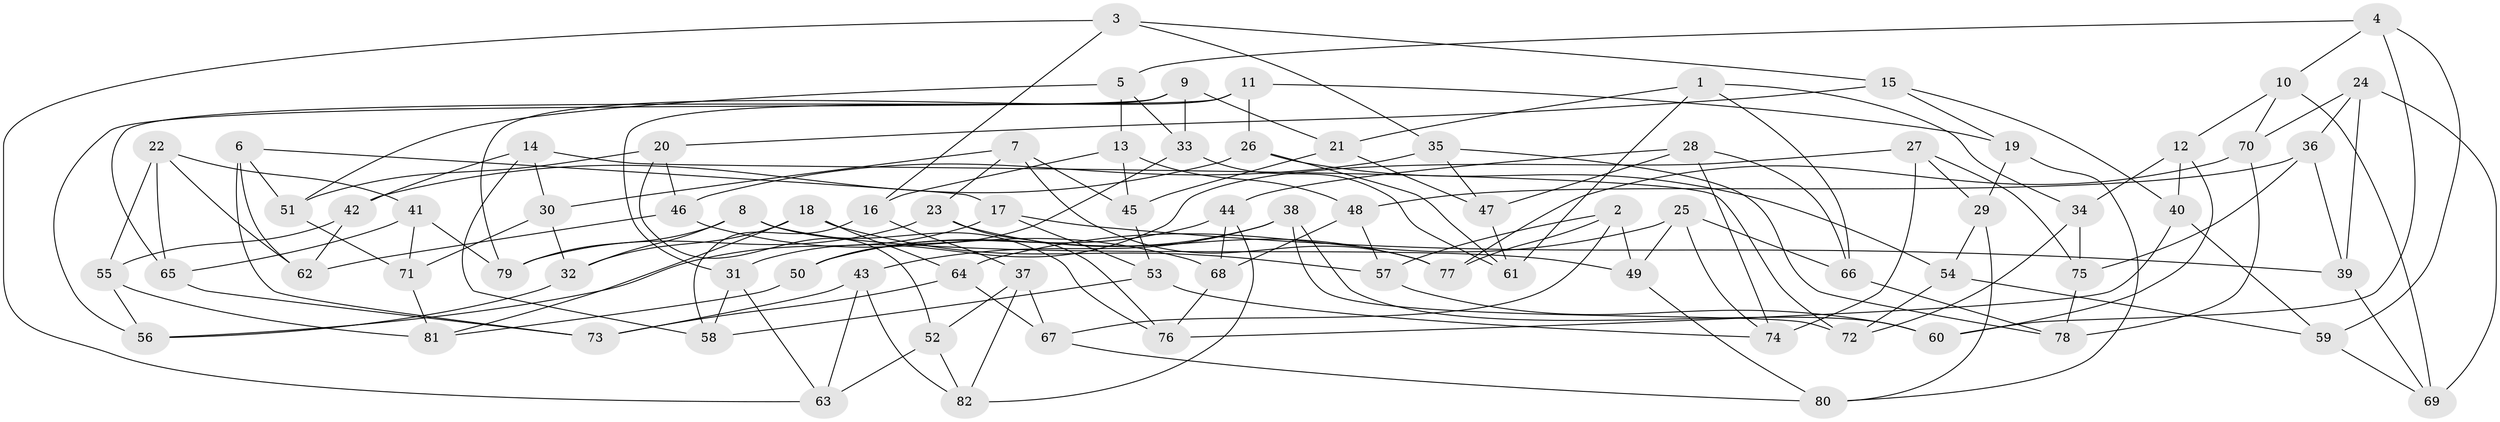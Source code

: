 // Generated by graph-tools (version 1.1) at 2025/38/03/09/25 02:38:07]
// undirected, 82 vertices, 164 edges
graph export_dot {
graph [start="1"]
  node [color=gray90,style=filled];
  1;
  2;
  3;
  4;
  5;
  6;
  7;
  8;
  9;
  10;
  11;
  12;
  13;
  14;
  15;
  16;
  17;
  18;
  19;
  20;
  21;
  22;
  23;
  24;
  25;
  26;
  27;
  28;
  29;
  30;
  31;
  32;
  33;
  34;
  35;
  36;
  37;
  38;
  39;
  40;
  41;
  42;
  43;
  44;
  45;
  46;
  47;
  48;
  49;
  50;
  51;
  52;
  53;
  54;
  55;
  56;
  57;
  58;
  59;
  60;
  61;
  62;
  63;
  64;
  65;
  66;
  67;
  68;
  69;
  70;
  71;
  72;
  73;
  74;
  75;
  76;
  77;
  78;
  79;
  80;
  81;
  82;
  1 -- 66;
  1 -- 21;
  1 -- 34;
  1 -- 61;
  2 -- 77;
  2 -- 57;
  2 -- 49;
  2 -- 67;
  3 -- 35;
  3 -- 16;
  3 -- 63;
  3 -- 15;
  4 -- 10;
  4 -- 60;
  4 -- 5;
  4 -- 59;
  5 -- 13;
  5 -- 33;
  5 -- 51;
  6 -- 62;
  6 -- 51;
  6 -- 73;
  6 -- 17;
  7 -- 77;
  7 -- 45;
  7 -- 30;
  7 -- 23;
  8 -- 79;
  8 -- 76;
  8 -- 49;
  8 -- 32;
  9 -- 33;
  9 -- 31;
  9 -- 56;
  9 -- 21;
  10 -- 12;
  10 -- 70;
  10 -- 69;
  11 -- 65;
  11 -- 79;
  11 -- 26;
  11 -- 19;
  12 -- 34;
  12 -- 40;
  12 -- 60;
  13 -- 45;
  13 -- 48;
  13 -- 16;
  14 -- 58;
  14 -- 30;
  14 -- 72;
  14 -- 42;
  15 -- 19;
  15 -- 40;
  15 -- 20;
  16 -- 37;
  16 -- 58;
  17 -- 53;
  17 -- 56;
  17 -- 39;
  18 -- 81;
  18 -- 64;
  18 -- 57;
  18 -- 32;
  19 -- 80;
  19 -- 29;
  20 -- 46;
  20 -- 52;
  20 -- 51;
  21 -- 47;
  21 -- 45;
  22 -- 65;
  22 -- 55;
  22 -- 41;
  22 -- 62;
  23 -- 76;
  23 -- 77;
  23 -- 79;
  24 -- 69;
  24 -- 39;
  24 -- 36;
  24 -- 70;
  25 -- 64;
  25 -- 66;
  25 -- 74;
  25 -- 49;
  26 -- 42;
  26 -- 61;
  26 -- 54;
  27 -- 74;
  27 -- 75;
  27 -- 29;
  27 -- 31;
  28 -- 44;
  28 -- 66;
  28 -- 74;
  28 -- 47;
  29 -- 54;
  29 -- 80;
  30 -- 71;
  30 -- 32;
  31 -- 63;
  31 -- 58;
  32 -- 56;
  33 -- 50;
  33 -- 61;
  34 -- 75;
  34 -- 72;
  35 -- 78;
  35 -- 47;
  35 -- 46;
  36 -- 75;
  36 -- 48;
  36 -- 39;
  37 -- 82;
  37 -- 52;
  37 -- 67;
  38 -- 72;
  38 -- 43;
  38 -- 60;
  38 -- 50;
  39 -- 69;
  40 -- 59;
  40 -- 76;
  41 -- 65;
  41 -- 79;
  41 -- 71;
  42 -- 62;
  42 -- 55;
  43 -- 82;
  43 -- 63;
  43 -- 73;
  44 -- 50;
  44 -- 82;
  44 -- 68;
  45 -- 53;
  46 -- 62;
  46 -- 68;
  47 -- 61;
  48 -- 68;
  48 -- 57;
  49 -- 80;
  50 -- 81;
  51 -- 71;
  52 -- 63;
  52 -- 82;
  53 -- 74;
  53 -- 58;
  54 -- 72;
  54 -- 59;
  55 -- 56;
  55 -- 81;
  57 -- 60;
  59 -- 69;
  64 -- 67;
  64 -- 73;
  65 -- 73;
  66 -- 78;
  67 -- 80;
  68 -- 76;
  70 -- 78;
  70 -- 77;
  71 -- 81;
  75 -- 78;
}
